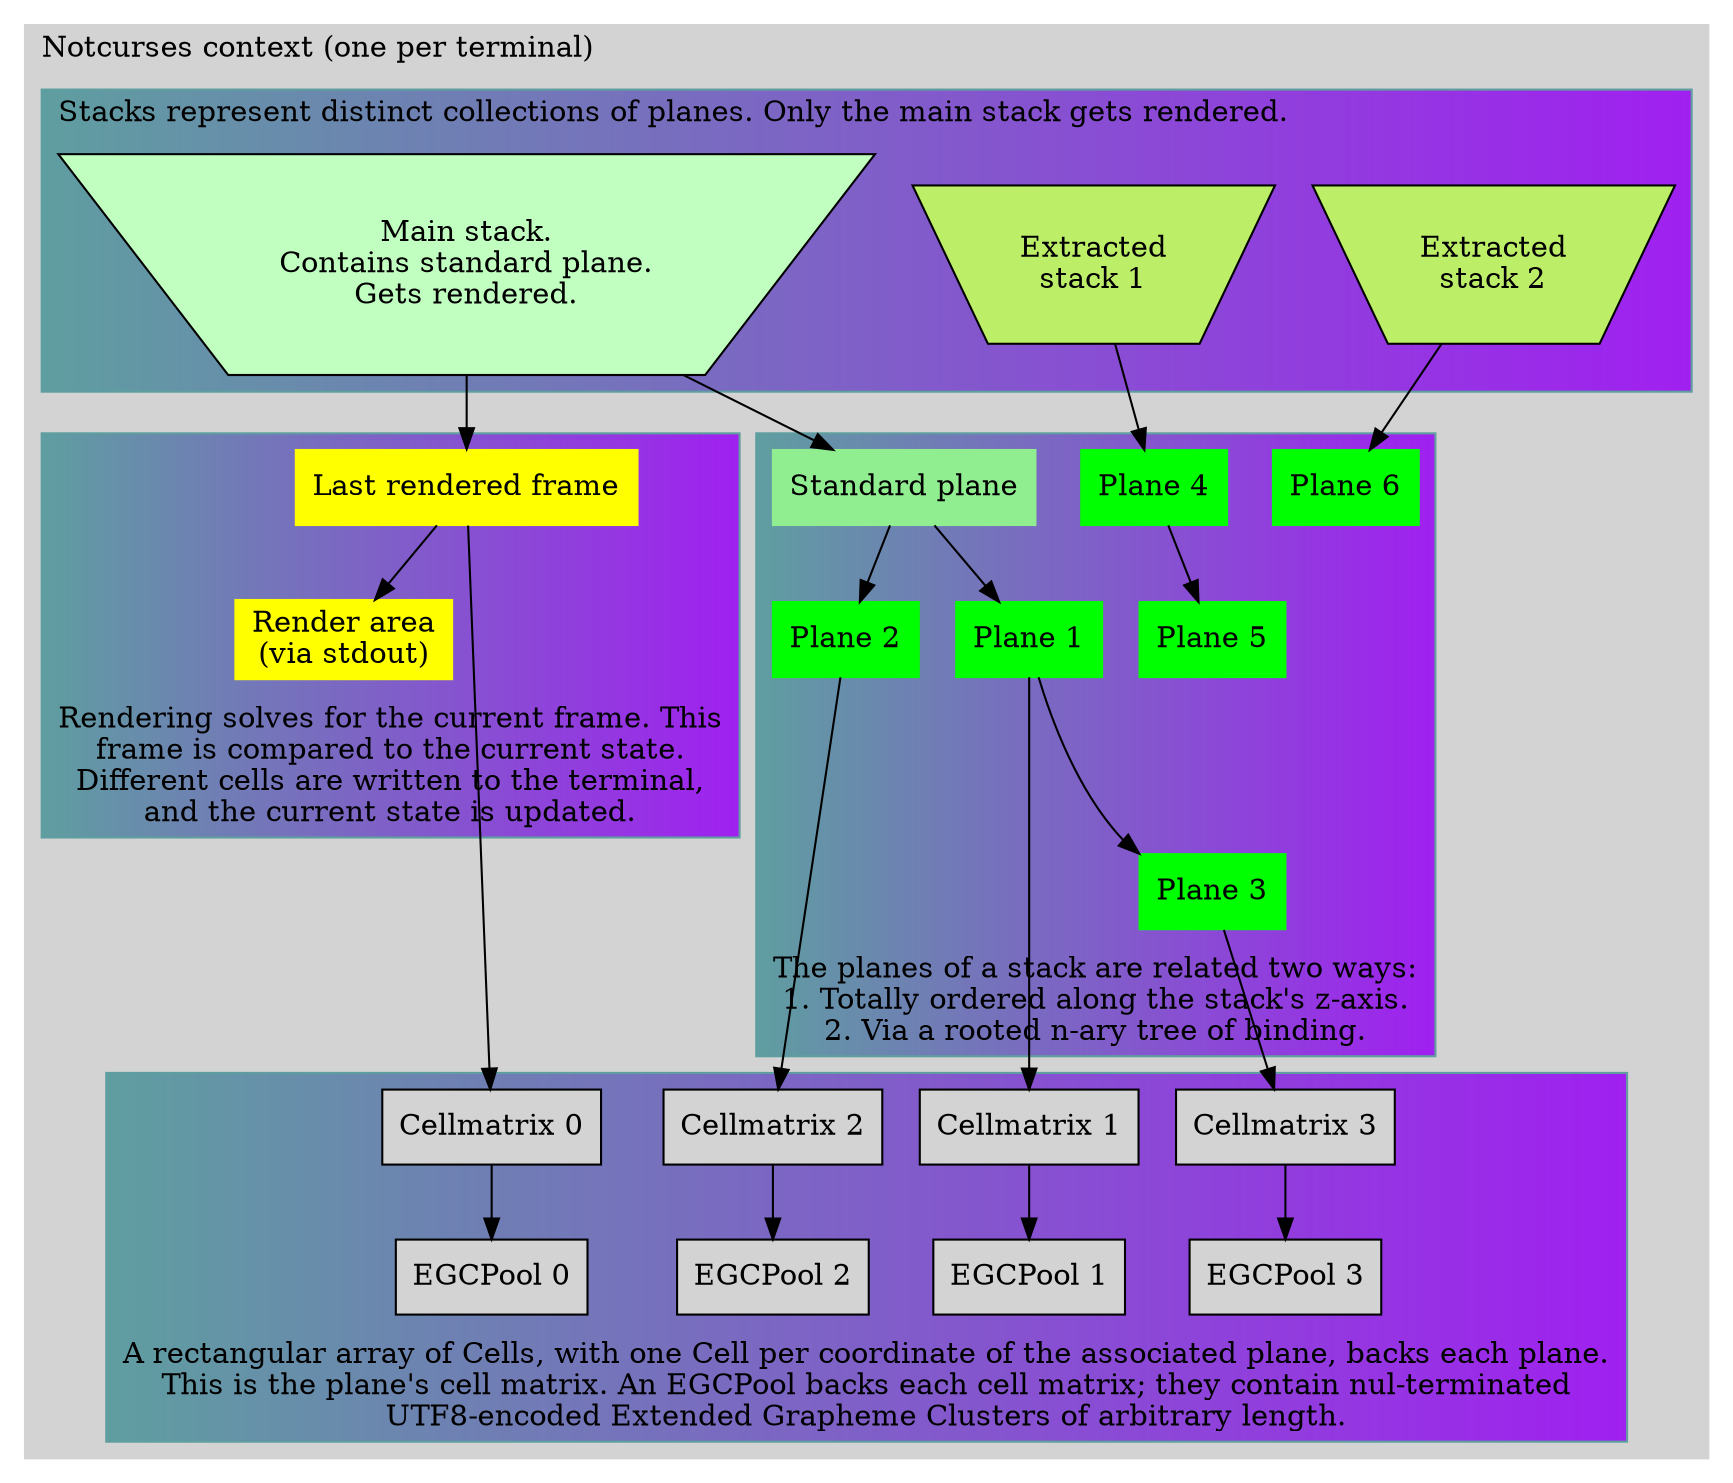 digraph G {
  subgraph clusterNotcurses {
    labeljust="l";
    label = "Notcurses context (one per terminal)"
    style = filled;
    color = lightgrey;
    compound = "true"
    subgraph clusterRedner {
      label="Rendering solves for the current frame. This\nframe is compared to the current state.\nDifferent cells are written to the terminal,\nand the current state is updated."
      style="filled"
      color="cadetblue:purple"
      LastFrame [ shape=rectangle label="Last rendered frame" style=filled color=yellow ]
      RenderArea [ shape=rectangle label="Render area\n(via stdout)" style=filled color=yellow ]
      labelloc="b"
    }
    subgraph clusterZaxis {
      label="Stacks represent distinct collections of planes. Only the main stack gets rendered."
      style=filled;
      color="cadetblue:purple";
      stackMain [ label="Main stack.\nContains standard plane.\nGets rendered." style="filled" fillcolor=darkseagreen1 shape=invtrapezium ]
      stack1 [ label="Extracted\nstack 1" style="filled" fillcolor=darkolivegreen2 shape=invtrapezium ]
      stack2 [ label="Extracted\nstack 2" style="filled" fillcolor=darkolivegreen2 shape=invtrapezium ]
      { rank=same; stackMain stack1 stack2 }
    }
    stackMain -> LastFrame
    LastFrame -> RenderArea
    subgraph clusterPlanes {
      labelloc="b"
      label="The planes of a stack are related two ways:\n1. Totally ordered along the stack's z-axis.\n2. Via a rooted n-ary tree of binding."
      style=filled;
      color="cadetblue:purple";
      planeStd [ label="Standard plane" shape=rectangle color="lightgreen" style=filled ]
      plane1 [ label="Plane 1" shape=rectangle color="green" style=filled ]
      plane2 [ label="Plane 2" shape=rectangle color="green" style=filled ]
      plane3 [ label="Plane 3" shape=rectangle color="green" style=filled ]
      plane4 [ label="Plane 4" shape=rectangle color="green" style=filled ]
      plane5 [ label="Plane 5" shape=rectangle color="green" style=filled ]
      plane6 [ label="Plane 6" shape=rectangle color="green" style=filled ]
      stackMain -> planeStd
      planeStd -> plane1
      planeStd -> plane2
      plane1 -> plane3
      stack1 -> plane4
      plane4 -> plane5
      stack2 -> plane6
    }
    subgraph clusterMatrices {
      labelloc="b"
      label="A rectangular array of Cells, with one Cell per coordinate of the associated plane, backs each plane.\nThis is the plane's cell matrix. An EGCPool backs each cell matrix; they contain nul-terminated\nUTF8-encoded Extended Grapheme Clusters of arbitrary length."
      style=filled;
      color="cadetblue:purple";
      cMatrix0 [ label="Cellmatrix 0" shape=rectangle style=filled ]
      cMatrix1 [ label="Cellmatrix 1" shape=rectangle style=filled ]
      cMatrix2 [ label="Cellmatrix 2" shape=rectangle style=filled ]
      cMatrix3 [ label="Cellmatrix 3" shape=rectangle style=filled ]
      plane1 -> cMatrix1
      plane2 -> cMatrix2
      plane3 -> cMatrix3
      LastFrame -> cMatrix0
      egcPool0 [ label="EGCPool 0" shape=rectangle style=filled ]
      egcPool1 [ label="EGCPool 1" shape=rectangle style=filled ]
      egcPool2 [ label="EGCPool 2" shape=rectangle style=filled ]
      egcPool3 [ label="EGCPool 3" shape=rectangle style=filled ]
      cMatrix0 -> egcPool0
      cMatrix1 -> egcPool1
      cMatrix2 -> egcPool2
      cMatrix3 -> egcPool3
    }
  }
}
